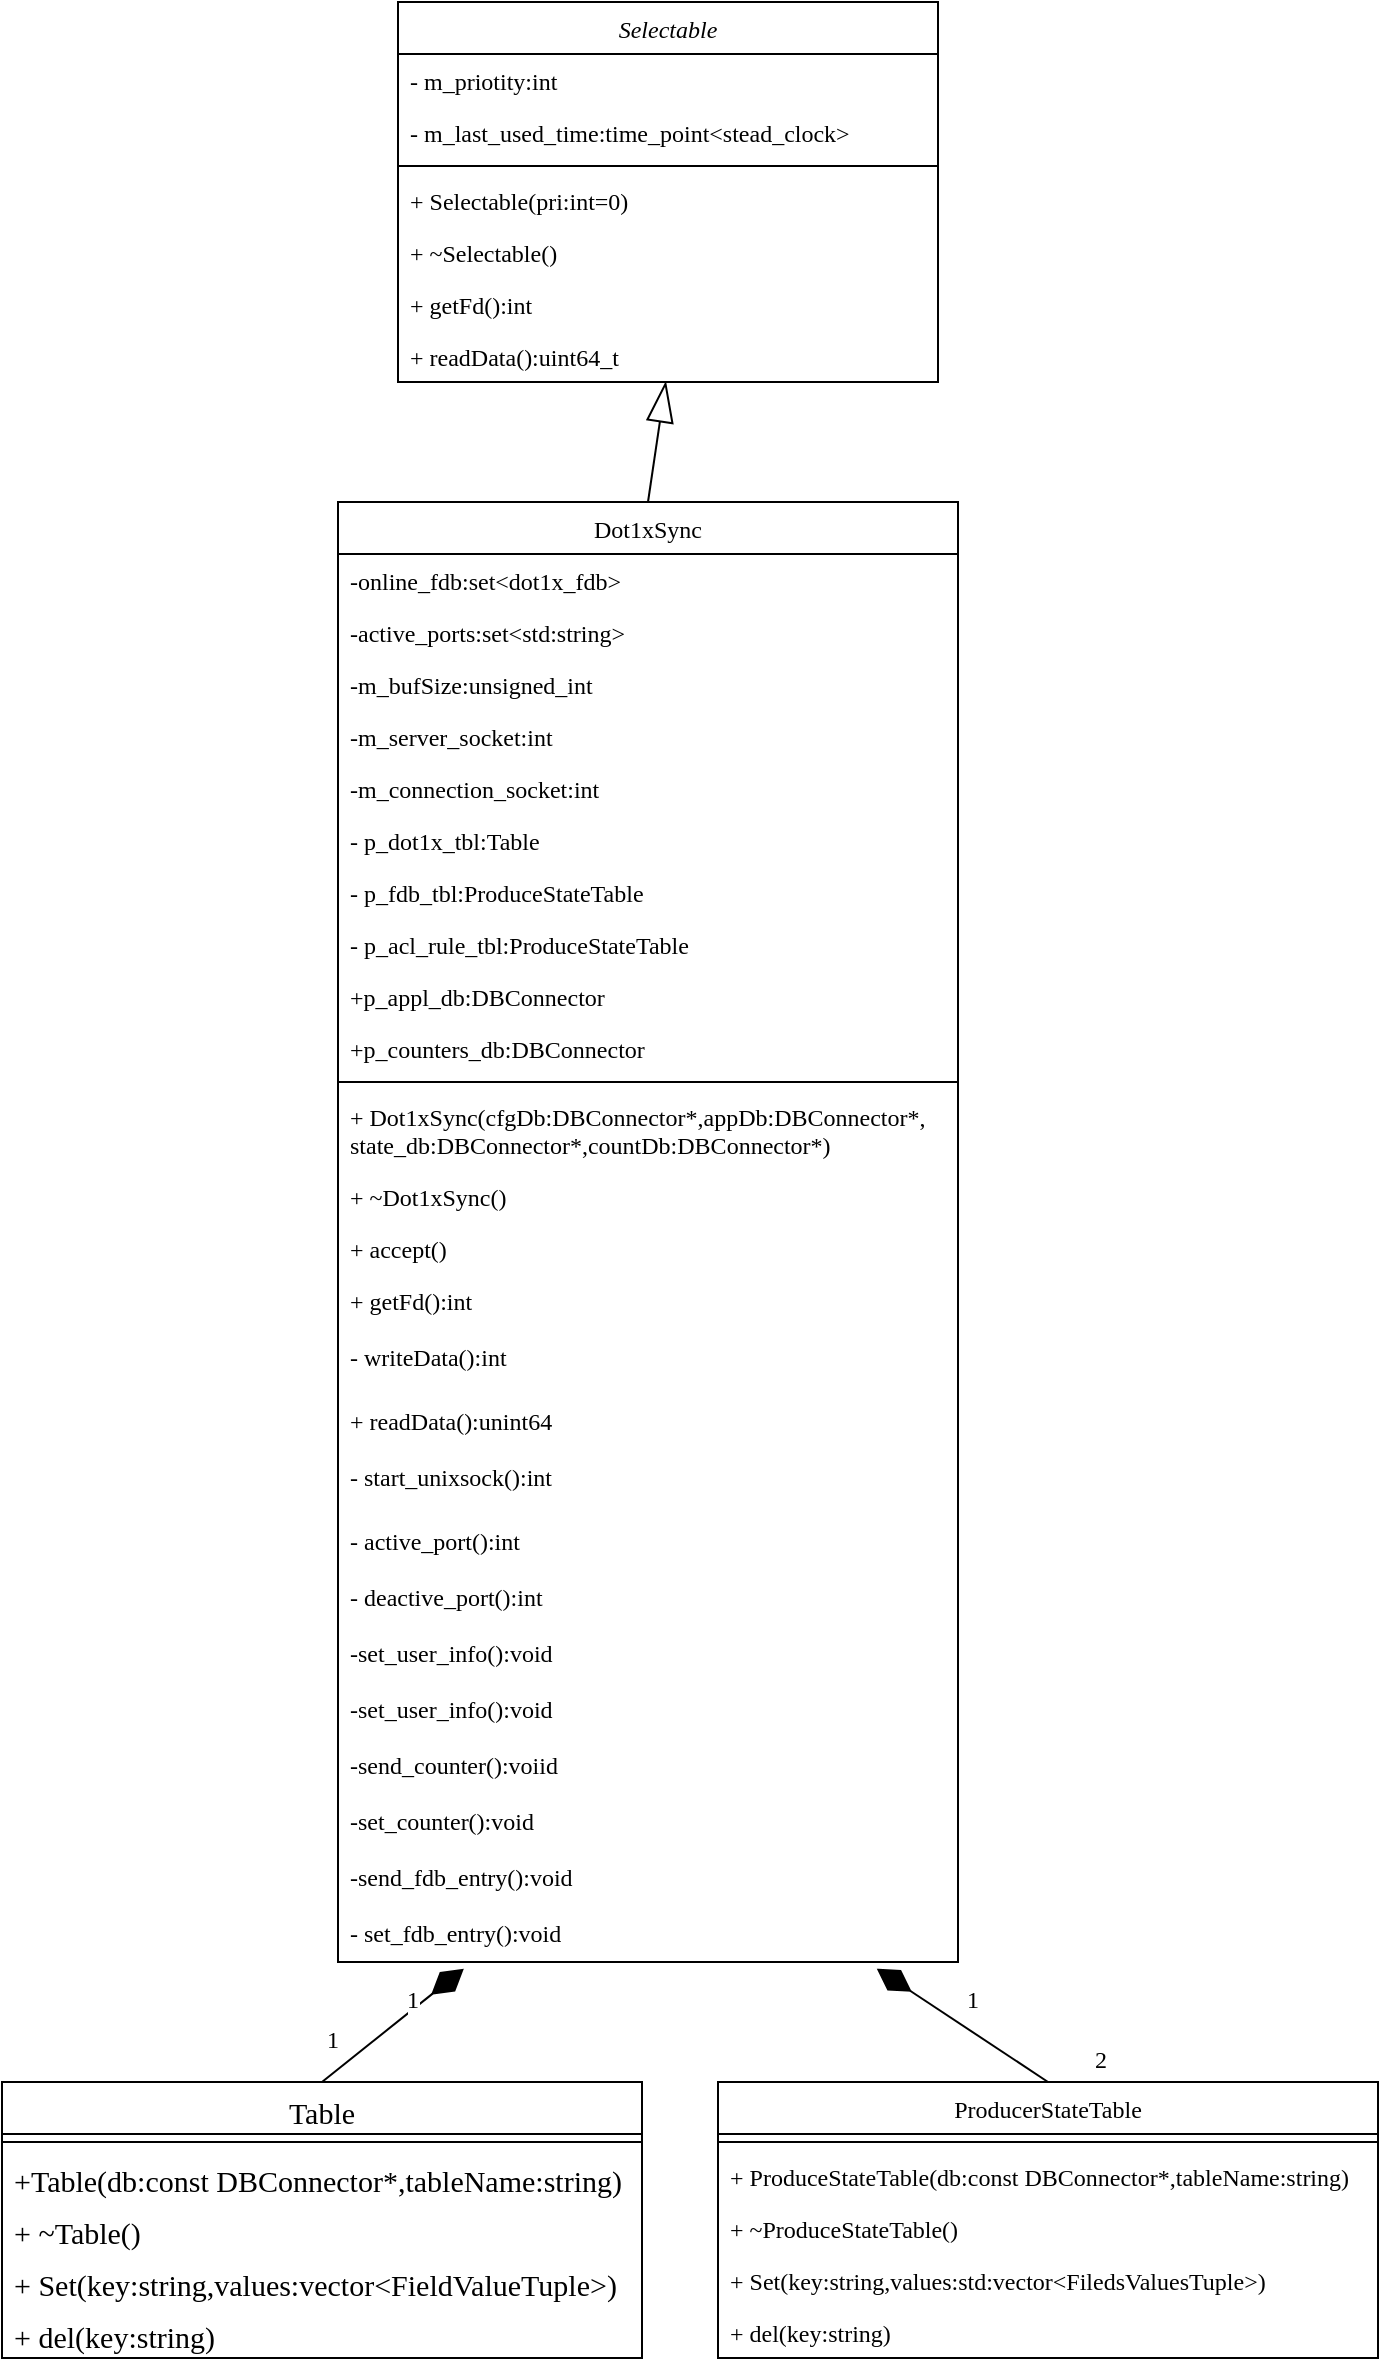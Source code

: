 <mxfile version="22.0.4" type="github">
  <diagram id="C5RBs43oDa-KdzZeNtuy" name="Page-1">
    <mxGraphModel dx="1022" dy="686" grid="1" gridSize="10" guides="1" tooltips="1" connect="1" arrows="1" fold="1" page="1" pageScale="1" pageWidth="827" pageHeight="1169" math="0" shadow="0">
      <root>
        <mxCell id="WIyWlLk6GJQsqaUBKTNV-0" />
        <mxCell id="WIyWlLk6GJQsqaUBKTNV-1" parent="WIyWlLk6GJQsqaUBKTNV-0" />
        <mxCell id="zkfFHV4jXpPFQw0GAbJ--0" value="Selectable" style="swimlane;fontStyle=2;align=center;verticalAlign=top;childLayout=stackLayout;horizontal=1;startSize=26;horizontalStack=0;resizeParent=1;resizeLast=0;collapsible=1;marginBottom=0;rounded=0;shadow=0;strokeWidth=1;fontSize=12;fontFamily=Times New Roman;" parent="WIyWlLk6GJQsqaUBKTNV-1" vertex="1">
          <mxGeometry x="254" y="80" width="270" height="190" as="geometry">
            <mxRectangle x="230" y="140" width="160" height="26" as="alternateBounds" />
          </mxGeometry>
        </mxCell>
        <mxCell id="zkfFHV4jXpPFQw0GAbJ--1" value="- m_priotity:int" style="text;align=left;verticalAlign=top;spacingLeft=4;spacingRight=4;overflow=hidden;rotatable=0;points=[[0,0.5],[1,0.5]];portConstraint=eastwest;fontSize=12;fontFamily=Times New Roman;" parent="zkfFHV4jXpPFQw0GAbJ--0" vertex="1">
          <mxGeometry y="26" width="270" height="26" as="geometry" />
        </mxCell>
        <mxCell id="zkfFHV4jXpPFQw0GAbJ--2" value="- m_last_used_time:time_point&lt;stead_clock&gt;" style="text;align=left;verticalAlign=top;spacingLeft=4;spacingRight=4;overflow=hidden;rotatable=0;points=[[0,0.5],[1,0.5]];portConstraint=eastwest;rounded=0;shadow=0;html=0;fontSize=12;fontFamily=Times New Roman;" parent="zkfFHV4jXpPFQw0GAbJ--0" vertex="1">
          <mxGeometry y="52" width="270" height="26" as="geometry" />
        </mxCell>
        <mxCell id="zkfFHV4jXpPFQw0GAbJ--4" value="" style="line;html=1;strokeWidth=1;align=left;verticalAlign=middle;spacingTop=-1;spacingLeft=3;spacingRight=3;rotatable=0;labelPosition=right;points=[];portConstraint=eastwest;fontSize=12;fontFamily=Times New Roman;" parent="zkfFHV4jXpPFQw0GAbJ--0" vertex="1">
          <mxGeometry y="78" width="270" height="8" as="geometry" />
        </mxCell>
        <mxCell id="zkfFHV4jXpPFQw0GAbJ--5" value="+ Selectable(pri:int=0)" style="text;align=left;verticalAlign=top;spacingLeft=4;spacingRight=4;overflow=hidden;rotatable=0;points=[[0,0.5],[1,0.5]];portConstraint=eastwest;fontSize=12;fontFamily=Times New Roman;" parent="zkfFHV4jXpPFQw0GAbJ--0" vertex="1">
          <mxGeometry y="86" width="270" height="26" as="geometry" />
        </mxCell>
        <mxCell id="VgiMhv5ePe9ONGwIBW7--4" value="+ ~Selectable()" style="text;align=left;verticalAlign=top;spacingLeft=4;spacingRight=4;overflow=hidden;rotatable=0;points=[[0,0.5],[1,0.5]];portConstraint=eastwest;rounded=0;shadow=0;html=0;fontSize=12;fontFamily=Times New Roman;" parent="zkfFHV4jXpPFQw0GAbJ--0" vertex="1">
          <mxGeometry y="112" width="270" height="26" as="geometry" />
        </mxCell>
        <mxCell id="VgiMhv5ePe9ONGwIBW7--5" value="+ getFd():int" style="text;align=left;verticalAlign=top;spacingLeft=4;spacingRight=4;overflow=hidden;rotatable=0;points=[[0,0.5],[1,0.5]];portConstraint=eastwest;rounded=0;shadow=0;html=0;fontSize=12;fontFamily=Times New Roman;" parent="zkfFHV4jXpPFQw0GAbJ--0" vertex="1">
          <mxGeometry y="138" width="270" height="26" as="geometry" />
        </mxCell>
        <mxCell id="VgiMhv5ePe9ONGwIBW7--6" value="+ readData():uint64_t" style="text;align=left;verticalAlign=top;spacingLeft=4;spacingRight=4;overflow=hidden;rotatable=0;points=[[0,0.5],[1,0.5]];portConstraint=eastwest;rounded=0;shadow=0;html=0;fontSize=12;fontFamily=Times New Roman;" parent="zkfFHV4jXpPFQw0GAbJ--0" vertex="1">
          <mxGeometry y="164" width="270" height="26" as="geometry" />
        </mxCell>
        <mxCell id="zkfFHV4jXpPFQw0GAbJ--6" value="Table" style="swimlane;fontStyle=0;align=center;verticalAlign=top;childLayout=stackLayout;horizontal=1;startSize=26;horizontalStack=0;resizeParent=1;resizeLast=0;collapsible=1;marginBottom=0;rounded=0;shadow=0;strokeWidth=1;fontSize=15;fontFamily=Times New Roman;" parent="WIyWlLk6GJQsqaUBKTNV-1" vertex="1">
          <mxGeometry x="56" y="1120" width="320" height="138" as="geometry">
            <mxRectangle x="130" y="380" width="160" height="26" as="alternateBounds" />
          </mxGeometry>
        </mxCell>
        <mxCell id="zkfFHV4jXpPFQw0GAbJ--9" value="" style="line;html=1;strokeWidth=1;align=left;verticalAlign=middle;spacingTop=-1;spacingLeft=3;spacingRight=3;rotatable=0;labelPosition=right;points=[];portConstraint=eastwest;fontSize=15;fontFamily=Times New Roman;" parent="zkfFHV4jXpPFQw0GAbJ--6" vertex="1">
          <mxGeometry y="26" width="320" height="8" as="geometry" />
        </mxCell>
        <mxCell id="zkfFHV4jXpPFQw0GAbJ--11" value="+Table(db:const DBConnector*,tableName:string)" style="text;align=left;verticalAlign=top;spacingLeft=4;spacingRight=4;overflow=hidden;rotatable=0;points=[[0,0.5],[1,0.5]];portConstraint=eastwest;fontSize=15;fontFamily=Times New Roman;" parent="zkfFHV4jXpPFQw0GAbJ--6" vertex="1">
          <mxGeometry y="34" width="320" height="26" as="geometry" />
        </mxCell>
        <mxCell id="VgiMhv5ePe9ONGwIBW7--7" value="+ ~Table()" style="text;align=left;verticalAlign=top;spacingLeft=4;spacingRight=4;overflow=hidden;rotatable=0;points=[[0,0.5],[1,0.5]];portConstraint=eastwest;fontSize=15;fontFamily=Times New Roman;" parent="zkfFHV4jXpPFQw0GAbJ--6" vertex="1">
          <mxGeometry y="60" width="320" height="26" as="geometry" />
        </mxCell>
        <mxCell id="VgiMhv5ePe9ONGwIBW7--8" value="+ Set(key:string,values:vector&lt;FieldValueTuple&gt;)" style="text;align=left;verticalAlign=top;spacingLeft=4;spacingRight=4;overflow=hidden;rotatable=0;points=[[0,0.5],[1,0.5]];portConstraint=eastwest;fontSize=15;fontFamily=Times New Roman;" parent="zkfFHV4jXpPFQw0GAbJ--6" vertex="1">
          <mxGeometry y="86" width="320" height="26" as="geometry" />
        </mxCell>
        <mxCell id="VgiMhv5ePe9ONGwIBW7--9" value="+ del(key:string)" style="text;align=left;verticalAlign=top;spacingLeft=4;spacingRight=4;overflow=hidden;rotatable=0;points=[[0,0.5],[1,0.5]];portConstraint=eastwest;fontSize=15;fontFamily=Times New Roman;" parent="zkfFHV4jXpPFQw0GAbJ--6" vertex="1">
          <mxGeometry y="112" width="320" height="26" as="geometry" />
        </mxCell>
        <mxCell id="zkfFHV4jXpPFQw0GAbJ--17" value="Dot1xSync" style="swimlane;fontStyle=0;align=center;verticalAlign=top;childLayout=stackLayout;horizontal=1;startSize=26;horizontalStack=0;resizeParent=1;resizeLast=0;collapsible=1;marginBottom=0;rounded=0;shadow=0;strokeWidth=1;fontSize=12;fontFamily=Times New Roman;" parent="WIyWlLk6GJQsqaUBKTNV-1" vertex="1">
          <mxGeometry x="224" y="330" width="310" height="730" as="geometry">
            <mxRectangle x="550" y="140" width="160" height="26" as="alternateBounds" />
          </mxGeometry>
        </mxCell>
        <mxCell id="zkfFHV4jXpPFQw0GAbJ--18" value="-online_fdb:set&lt;dot1x_fdb&gt;" style="text;align=left;verticalAlign=top;spacingLeft=4;spacingRight=4;overflow=hidden;rotatable=0;points=[[0,0.5],[1,0.5]];portConstraint=eastwest;fontSize=12;fontFamily=Times New Roman;" parent="zkfFHV4jXpPFQw0GAbJ--17" vertex="1">
          <mxGeometry y="26" width="310" height="26" as="geometry" />
        </mxCell>
        <mxCell id="hgLyXW66Iwk2B-c0vMDp-35" value="-active_ports:set&lt;std:string&gt;" style="text;align=left;verticalAlign=top;spacingLeft=4;spacingRight=4;overflow=hidden;rotatable=0;points=[[0,0.5],[1,0.5]];portConstraint=eastwest;fontSize=12;fontFamily=Times New Roman;" parent="zkfFHV4jXpPFQw0GAbJ--17" vertex="1">
          <mxGeometry y="52" width="310" height="26" as="geometry" />
        </mxCell>
        <mxCell id="hgLyXW66Iwk2B-c0vMDp-5" value="-m_bufSize:unsigned_int" style="text;align=left;verticalAlign=top;spacingLeft=4;spacingRight=4;overflow=hidden;rotatable=0;points=[[0,0.5],[1,0.5]];portConstraint=eastwest;fontSize=12;fontFamily=Times New Roman;" parent="zkfFHV4jXpPFQw0GAbJ--17" vertex="1">
          <mxGeometry y="78" width="310" height="26" as="geometry" />
        </mxCell>
        <mxCell id="hgLyXW66Iwk2B-c0vMDp-4" value="-m_server_socket:int" style="text;align=left;verticalAlign=top;spacingLeft=4;spacingRight=4;overflow=hidden;rotatable=0;points=[[0,0.5],[1,0.5]];portConstraint=eastwest;fontSize=12;fontFamily=Times New Roman;" parent="zkfFHV4jXpPFQw0GAbJ--17" vertex="1">
          <mxGeometry y="104" width="310" height="26" as="geometry" />
        </mxCell>
        <mxCell id="hgLyXW66Iwk2B-c0vMDp-3" value="-m_connection_socket:int&#xa;" style="text;align=left;verticalAlign=top;spacingLeft=4;spacingRight=4;overflow=hidden;rotatable=0;points=[[0,0.5],[1,0.5]];portConstraint=eastwest;fontSize=12;fontFamily=Times New Roman;" parent="zkfFHV4jXpPFQw0GAbJ--17" vertex="1">
          <mxGeometry y="130" width="310" height="26" as="geometry" />
        </mxCell>
        <mxCell id="zkfFHV4jXpPFQw0GAbJ--20" value="- p_dot1x_tbl:Table" style="text;align=left;verticalAlign=top;spacingLeft=4;spacingRight=4;overflow=hidden;rotatable=0;points=[[0,0.5],[1,0.5]];portConstraint=eastwest;rounded=0;shadow=0;html=0;fontSize=12;fontFamily=Times New Roman;" parent="zkfFHV4jXpPFQw0GAbJ--17" vertex="1">
          <mxGeometry y="156" width="310" height="26" as="geometry" />
        </mxCell>
        <mxCell id="zkfFHV4jXpPFQw0GAbJ--21" value="- p_fdb_tbl:ProduceStateTable" style="text;align=left;verticalAlign=top;spacingLeft=4;spacingRight=4;overflow=hidden;rotatable=0;points=[[0,0.5],[1,0.5]];portConstraint=eastwest;rounded=0;shadow=0;html=0;fontSize=12;fontFamily=Times New Roman;" parent="zkfFHV4jXpPFQw0GAbJ--17" vertex="1">
          <mxGeometry y="182" width="310" height="26" as="geometry" />
        </mxCell>
        <mxCell id="zkfFHV4jXpPFQw0GAbJ--25" value="- p_acl_rule_tbl:ProduceStateTable" style="text;align=left;verticalAlign=top;spacingLeft=4;spacingRight=4;overflow=hidden;rotatable=0;points=[[0,0.5],[1,0.5]];portConstraint=eastwest;fontSize=12;fontFamily=Times New Roman;" parent="zkfFHV4jXpPFQw0GAbJ--17" vertex="1">
          <mxGeometry y="208" width="310" height="26" as="geometry" />
        </mxCell>
        <mxCell id="hgLyXW66Iwk2B-c0vMDp-1" value="+p_appl_db:DBConnector&#xa;" style="text;align=left;verticalAlign=top;spacingLeft=4;spacingRight=4;overflow=hidden;rotatable=0;points=[[0,0.5],[1,0.5]];portConstraint=eastwest;fontSize=12;fontFamily=Times New Roman;" parent="zkfFHV4jXpPFQw0GAbJ--17" vertex="1">
          <mxGeometry y="234" width="310" height="26" as="geometry" />
        </mxCell>
        <mxCell id="hgLyXW66Iwk2B-c0vMDp-2" value="+p_counters_db:DBConnector&#xa;" style="text;align=left;verticalAlign=top;spacingLeft=4;spacingRight=4;overflow=hidden;rotatable=0;points=[[0,0.5],[1,0.5]];portConstraint=eastwest;fontSize=12;fontFamily=Times New Roman;" parent="zkfFHV4jXpPFQw0GAbJ--17" vertex="1">
          <mxGeometry y="260" width="310" height="26" as="geometry" />
        </mxCell>
        <mxCell id="zkfFHV4jXpPFQw0GAbJ--23" value="" style="line;html=1;strokeWidth=1;align=left;verticalAlign=middle;spacingTop=-1;spacingLeft=3;spacingRight=3;rotatable=0;labelPosition=right;points=[];portConstraint=eastwest;fontSize=12;fontFamily=Times New Roman;" parent="zkfFHV4jXpPFQw0GAbJ--17" vertex="1">
          <mxGeometry y="286" width="310" height="8" as="geometry" />
        </mxCell>
        <mxCell id="VgiMhv5ePe9ONGwIBW7--18" value="+ Dot1xSync(cfgDb:DBConnector*,appDb:DBConnector*,&#xa;state_db:DBConnector*,countDb:DBConnector*)" style="text;align=left;verticalAlign=top;spacingLeft=4;spacingRight=4;overflow=hidden;rotatable=0;points=[[0,0.5],[1,0.5]];portConstraint=eastwest;fontSize=12;fontFamily=Times New Roman;" parent="zkfFHV4jXpPFQw0GAbJ--17" vertex="1">
          <mxGeometry y="294" width="310" height="40" as="geometry" />
        </mxCell>
        <mxCell id="VgiMhv5ePe9ONGwIBW7--20" value="+ ~Dot1xSync()" style="text;align=left;verticalAlign=top;spacingLeft=4;spacingRight=4;overflow=hidden;rotatable=0;points=[[0,0.5],[1,0.5]];portConstraint=eastwest;rounded=0;shadow=0;html=0;fontSize=12;fontFamily=Times New Roman;" parent="zkfFHV4jXpPFQw0GAbJ--17" vertex="1">
          <mxGeometry y="334" width="310" height="26" as="geometry" />
        </mxCell>
        <mxCell id="VgiMhv5ePe9ONGwIBW7--22" value="+ accept()" style="text;align=left;verticalAlign=top;spacingLeft=4;spacingRight=4;overflow=hidden;rotatable=0;points=[[0,0.5],[1,0.5]];portConstraint=eastwest;rounded=0;shadow=0;html=0;fontSize=12;fontFamily=Times New Roman;" parent="zkfFHV4jXpPFQw0GAbJ--17" vertex="1">
          <mxGeometry y="360" width="310" height="26" as="geometry" />
        </mxCell>
        <mxCell id="VgiMhv5ePe9ONGwIBW7--23" value="+ getFd():int" style="text;align=left;verticalAlign=top;spacingLeft=4;spacingRight=4;overflow=hidden;rotatable=0;points=[[0,0.5],[1,0.5]];portConstraint=eastwest;rounded=0;shadow=0;html=0;fontSize=12;fontFamily=Times New Roman;" parent="zkfFHV4jXpPFQw0GAbJ--17" vertex="1">
          <mxGeometry y="386" width="310" height="28" as="geometry" />
        </mxCell>
        <mxCell id="hgLyXW66Iwk2B-c0vMDp-6" value="- writeData():int" style="text;align=left;verticalAlign=top;spacingLeft=4;spacingRight=4;overflow=hidden;rotatable=0;points=[[0,0.5],[1,0.5]];portConstraint=eastwest;rounded=0;shadow=0;html=0;fontSize=12;fontFamily=Times New Roman;" parent="zkfFHV4jXpPFQw0GAbJ--17" vertex="1">
          <mxGeometry y="414" width="310" height="32" as="geometry" />
        </mxCell>
        <mxCell id="VgiMhv5ePe9ONGwIBW7--24" value="+ readData():unint64" style="text;align=left;verticalAlign=top;spacingLeft=4;spacingRight=4;overflow=hidden;rotatable=0;points=[[0,0.5],[1,0.5]];portConstraint=eastwest;rounded=0;shadow=0;html=0;fontSize=12;fontFamily=Times New Roman;" parent="zkfFHV4jXpPFQw0GAbJ--17" vertex="1">
          <mxGeometry y="446" width="310" height="28" as="geometry" />
        </mxCell>
        <mxCell id="VgiMhv5ePe9ONGwIBW7--25" value="- start_unixsock():int" style="text;align=left;verticalAlign=top;spacingLeft=4;spacingRight=4;overflow=hidden;rotatable=0;points=[[0,0.5],[1,0.5]];portConstraint=eastwest;rounded=0;shadow=0;html=0;fontSize=12;fontFamily=Times New Roman;" parent="zkfFHV4jXpPFQw0GAbJ--17" vertex="1">
          <mxGeometry y="474" width="310" height="32" as="geometry" />
        </mxCell>
        <mxCell id="hgLyXW66Iwk2B-c0vMDp-7" value="- active_port():int" style="text;align=left;verticalAlign=top;spacingLeft=4;spacingRight=4;overflow=hidden;rotatable=0;points=[[0,0.5],[1,0.5]];portConstraint=eastwest;rounded=0;shadow=0;html=0;fontSize=12;fontFamily=Times New Roman;" parent="zkfFHV4jXpPFQw0GAbJ--17" vertex="1">
          <mxGeometry y="506" width="310" height="28" as="geometry" />
        </mxCell>
        <mxCell id="hgLyXW66Iwk2B-c0vMDp-8" value="- deactive_port():int" style="text;align=left;verticalAlign=top;spacingLeft=4;spacingRight=4;overflow=hidden;rotatable=0;points=[[0,0.5],[1,0.5]];portConstraint=eastwest;rounded=0;shadow=0;html=0;fontSize=12;fontFamily=Times New Roman;" parent="zkfFHV4jXpPFQw0GAbJ--17" vertex="1">
          <mxGeometry y="534" width="310" height="28" as="geometry" />
        </mxCell>
        <mxCell id="hgLyXW66Iwk2B-c0vMDp-14" value="-set_user_info():void" style="text;align=left;verticalAlign=top;spacingLeft=4;spacingRight=4;overflow=hidden;rotatable=0;points=[[0,0.5],[1,0.5]];portConstraint=eastwest;rounded=0;shadow=0;html=0;fontSize=12;fontFamily=Times New Roman;" parent="zkfFHV4jXpPFQw0GAbJ--17" vertex="1">
          <mxGeometry y="562" width="310" height="28" as="geometry" />
        </mxCell>
        <mxCell id="hgLyXW66Iwk2B-c0vMDp-13" value="-set_user_info():void" style="text;align=left;verticalAlign=top;spacingLeft=4;spacingRight=4;overflow=hidden;rotatable=0;points=[[0,0.5],[1,0.5]];portConstraint=eastwest;rounded=0;shadow=0;html=0;fontSize=12;fontFamily=Times New Roman;" parent="zkfFHV4jXpPFQw0GAbJ--17" vertex="1">
          <mxGeometry y="590" width="310" height="28" as="geometry" />
        </mxCell>
        <mxCell id="hgLyXW66Iwk2B-c0vMDp-12" value="-send_counter():voiid" style="text;align=left;verticalAlign=top;spacingLeft=4;spacingRight=4;overflow=hidden;rotatable=0;points=[[0,0.5],[1,0.5]];portConstraint=eastwest;rounded=0;shadow=0;html=0;fontSize=12;fontFamily=Times New Roman;" parent="zkfFHV4jXpPFQw0GAbJ--17" vertex="1">
          <mxGeometry y="618" width="310" height="28" as="geometry" />
        </mxCell>
        <mxCell id="hgLyXW66Iwk2B-c0vMDp-11" value="-set_counter():void" style="text;align=left;verticalAlign=top;spacingLeft=4;spacingRight=4;overflow=hidden;rotatable=0;points=[[0,0.5],[1,0.5]];portConstraint=eastwest;rounded=0;shadow=0;html=0;fontSize=12;fontFamily=Times New Roman;" parent="zkfFHV4jXpPFQw0GAbJ--17" vertex="1">
          <mxGeometry y="646" width="310" height="28" as="geometry" />
        </mxCell>
        <mxCell id="hgLyXW66Iwk2B-c0vMDp-10" value="-send_fdb_entry():void" style="text;align=left;verticalAlign=top;spacingLeft=4;spacingRight=4;overflow=hidden;rotatable=0;points=[[0,0.5],[1,0.5]];portConstraint=eastwest;rounded=0;shadow=0;html=0;fontSize=12;fontFamily=Times New Roman;" parent="zkfFHV4jXpPFQw0GAbJ--17" vertex="1">
          <mxGeometry y="674" width="310" height="28" as="geometry" />
        </mxCell>
        <mxCell id="hgLyXW66Iwk2B-c0vMDp-9" value="- set_fdb_entry():void" style="text;align=left;verticalAlign=top;spacingLeft=4;spacingRight=4;overflow=hidden;rotatable=0;points=[[0,0.5],[1,0.5]];portConstraint=eastwest;rounded=0;shadow=0;html=0;fontSize=12;fontFamily=Times New Roman;" parent="zkfFHV4jXpPFQw0GAbJ--17" vertex="1">
          <mxGeometry y="702" width="310" height="28" as="geometry" />
        </mxCell>
        <mxCell id="VgiMhv5ePe9ONGwIBW7--10" value="ProducerStateTable" style="swimlane;fontStyle=0;align=center;verticalAlign=top;childLayout=stackLayout;horizontal=1;startSize=26;horizontalStack=0;resizeParent=1;resizeLast=0;collapsible=1;marginBottom=0;rounded=0;shadow=0;strokeWidth=1;fontSize=12;fontFamily=Times New Roman;" parent="WIyWlLk6GJQsqaUBKTNV-1" vertex="1">
          <mxGeometry x="414" y="1120" width="330" height="138" as="geometry">
            <mxRectangle x="130" y="380" width="160" height="26" as="alternateBounds" />
          </mxGeometry>
        </mxCell>
        <mxCell id="VgiMhv5ePe9ONGwIBW7--11" value="" style="line;html=1;strokeWidth=1;align=left;verticalAlign=middle;spacingTop=-1;spacingLeft=3;spacingRight=3;rotatable=0;labelPosition=right;points=[];portConstraint=eastwest;fontSize=12;fontFamily=Times New Roman;" parent="VgiMhv5ePe9ONGwIBW7--10" vertex="1">
          <mxGeometry y="26" width="330" height="8" as="geometry" />
        </mxCell>
        <mxCell id="VgiMhv5ePe9ONGwIBW7--12" value="+ ProduceStateTable(db:const DBConnector*,tableName:string)" style="text;align=left;verticalAlign=top;spacingLeft=4;spacingRight=4;overflow=hidden;rotatable=0;points=[[0,0.5],[1,0.5]];portConstraint=eastwest;fontSize=12;fontFamily=Times New Roman;" parent="VgiMhv5ePe9ONGwIBW7--10" vertex="1">
          <mxGeometry y="34" width="330" height="26" as="geometry" />
        </mxCell>
        <mxCell id="VgiMhv5ePe9ONGwIBW7--13" value="+ ~ProduceStateTable()" style="text;align=left;verticalAlign=top;spacingLeft=4;spacingRight=4;overflow=hidden;rotatable=0;points=[[0,0.5],[1,0.5]];portConstraint=eastwest;fontSize=12;fontFamily=Times New Roman;" parent="VgiMhv5ePe9ONGwIBW7--10" vertex="1">
          <mxGeometry y="60" width="330" height="26" as="geometry" />
        </mxCell>
        <mxCell id="VgiMhv5ePe9ONGwIBW7--14" value="+ Set(key:string,values:std:vector&lt;FiledsValuesTuple&gt;)" style="text;align=left;verticalAlign=top;spacingLeft=4;spacingRight=4;overflow=hidden;rotatable=0;points=[[0,0.5],[1,0.5]];portConstraint=eastwest;fontSize=12;fontFamily=Times New Roman;" parent="VgiMhv5ePe9ONGwIBW7--10" vertex="1">
          <mxGeometry y="86" width="330" height="26" as="geometry" />
        </mxCell>
        <mxCell id="VgiMhv5ePe9ONGwIBW7--15" value="+ del(key:string)" style="text;align=left;verticalAlign=top;spacingLeft=4;spacingRight=4;overflow=hidden;rotatable=0;points=[[0,0.5],[1,0.5]];portConstraint=eastwest;fontSize=12;fontFamily=Times New Roman;" parent="VgiMhv5ePe9ONGwIBW7--10" vertex="1">
          <mxGeometry y="112" width="330" height="26" as="geometry" />
        </mxCell>
        <mxCell id="VgiMhv5ePe9ONGwIBW7--28" value="" style="endArrow=blockThin;html=1;rounded=0;entryX=0.496;entryY=0.992;entryDx=0;entryDy=0;entryPerimeter=0;endFill=0;endSize=18;exitX=0.5;exitY=0;exitDx=0;exitDy=0;fontSize=12;fontFamily=Times New Roman;" parent="WIyWlLk6GJQsqaUBKTNV-1" source="zkfFHV4jXpPFQw0GAbJ--17" target="VgiMhv5ePe9ONGwIBW7--6" edge="1">
          <mxGeometry width="50" height="50" relative="1" as="geometry">
            <mxPoint x="600" y="358" as="sourcePoint" />
            <mxPoint x="520" y="120" as="targetPoint" />
          </mxGeometry>
        </mxCell>
        <mxCell id="VgiMhv5ePe9ONGwIBW7--31" value="" style="endArrow=diamondThin;html=1;rounded=0;exitX=0.5;exitY=0;exitDx=0;exitDy=0;endFill=1;fontSize=12;endSize=18;fontFamily=Times New Roman;entryX=0.869;entryY=1.119;entryDx=0;entryDy=0;entryPerimeter=0;" parent="WIyWlLk6GJQsqaUBKTNV-1" source="VgiMhv5ePe9ONGwIBW7--10" target="hgLyXW66Iwk2B-c0vMDp-9" edge="1">
          <mxGeometry width="50" height="50" relative="1" as="geometry">
            <mxPoint x="1260" y="520" as="sourcePoint" />
            <mxPoint x="400" y="1060" as="targetPoint" />
          </mxGeometry>
        </mxCell>
        <mxCell id="VgiMhv5ePe9ONGwIBW7--34" value="1" style="edgeLabel;html=1;align=center;verticalAlign=middle;resizable=0;points=[];fontSize=12;fontFamily=Times New Roman;" parent="WIyWlLk6GJQsqaUBKTNV-1" vertex="1" connectable="0">
          <mxGeometry x="470" y="1100" as="geometry">
            <mxPoint x="71" y="-21" as="offset" />
          </mxGeometry>
        </mxCell>
        <mxCell id="hgLyXW66Iwk2B-c0vMDp-31" value="2" style="edgeLabel;html=1;align=center;verticalAlign=middle;resizable=0;points=[];fontSize=12;fontFamily=Times New Roman;" parent="WIyWlLk6GJQsqaUBKTNV-1" vertex="1" connectable="0">
          <mxGeometry x="534" y="1130" as="geometry">
            <mxPoint x="71" y="-21" as="offset" />
          </mxGeometry>
        </mxCell>
        <mxCell id="hgLyXW66Iwk2B-c0vMDp-32" value="" style="endArrow=diamondThin;html=1;rounded=0;exitX=0.5;exitY=0;exitDx=0;exitDy=0;endFill=1;fontSize=12;endSize=18;fontFamily=Times New Roman;entryX=0.203;entryY=1.119;entryDx=0;entryDy=0;entryPerimeter=0;" parent="WIyWlLk6GJQsqaUBKTNV-1" source="zkfFHV4jXpPFQw0GAbJ--6" target="hgLyXW66Iwk2B-c0vMDp-9" edge="1">
          <mxGeometry width="50" height="50" relative="1" as="geometry">
            <mxPoint x="536" y="1101.08" as="sourcePoint" />
            <mxPoint x="400" y="1063" as="targetPoint" />
          </mxGeometry>
        </mxCell>
        <mxCell id="hgLyXW66Iwk2B-c0vMDp-33" value="1" style="edgeLabel;html=1;align=center;verticalAlign=middle;resizable=0;points=[];fontSize=12;fontFamily=Times New Roman;" parent="WIyWlLk6GJQsqaUBKTNV-1" vertex="1" connectable="0">
          <mxGeometry x="190" y="1100" as="geometry">
            <mxPoint x="71" y="-21" as="offset" />
          </mxGeometry>
        </mxCell>
        <mxCell id="hgLyXW66Iwk2B-c0vMDp-34" value="1" style="edgeLabel;html=1;align=center;verticalAlign=middle;resizable=0;points=[];fontSize=12;fontFamily=Times New Roman;" parent="WIyWlLk6GJQsqaUBKTNV-1" vertex="1" connectable="0">
          <mxGeometry x="150" y="1120" as="geometry">
            <mxPoint x="71" y="-21" as="offset" />
          </mxGeometry>
        </mxCell>
      </root>
    </mxGraphModel>
  </diagram>
</mxfile>
